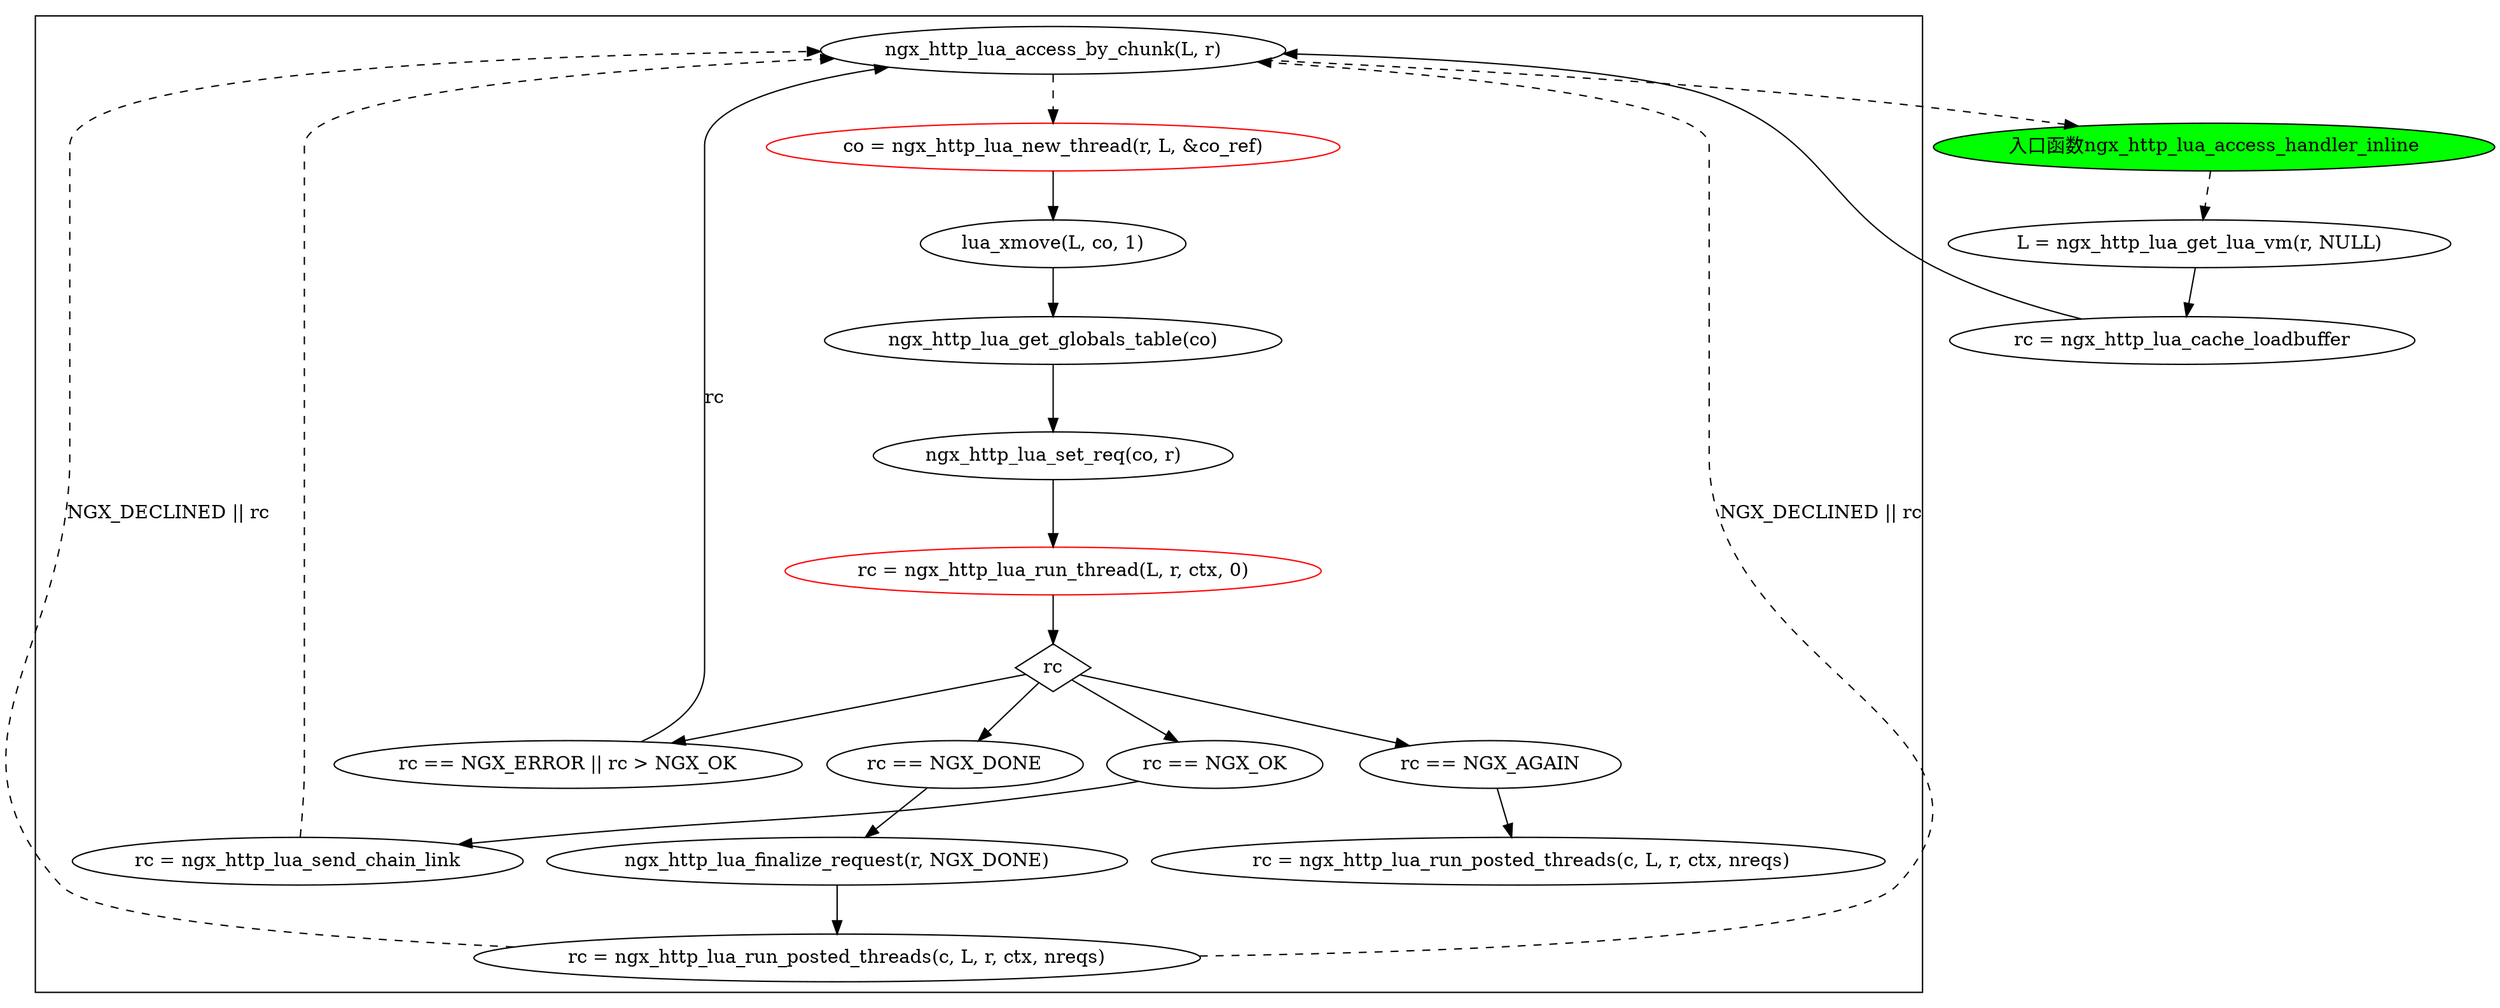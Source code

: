 digraph {
    "入口函数ngx_http_lua_access_handler_inline"[style=filled, fillcolor=green];
    "入口函数ngx_http_lua_access_handler_inline"->"L = ngx_http_lua_get_lua_vm(r, NULL)"[style=dashed];
    "L = ngx_http_lua_get_lua_vm(r, NULL)"->"rc = ngx_http_lua_cache_loadbuffer";
    "rc = ngx_http_lua_cache_loadbuffer"->"ngx_http_lua_access_by_chunk(L, r)";
    "ngx_http_lua_access_by_chunk(L, r)"->"入口函数ngx_http_lua_access_handler_inline"[style=dashed];

    subgraph cluster_ngx_http_lua_access_by_chunk {
      "rc"[shape=diamond];
        "co = ngx_http_lua_new_thread(r, L, &co_ref)"[color=red];
        "rc = ngx_http_lua_run_thread(L, r, ctx, 0)"[color=red];

        "ngx_http_lua_access_by_chunk(L, r)"->"co = ngx_http_lua_new_thread(r, L, &co_ref)"[style=dashed];
        "co = ngx_http_lua_new_thread(r, L, &co_ref)"->"lua_xmove(L, co, 1)";
        "lua_xmove(L, co, 1)"->"ngx_http_lua_get_globals_table(co)";
        "ngx_http_lua_get_globals_table(co)"->"ngx_http_lua_set_req(co, r)";
        "ngx_http_lua_set_req(co, r)"->"rc = ngx_http_lua_run_thread(L, r, ctx, 0)";

        "rc = ngx_http_lua_run_thread(L, r, ctx, 0)"->"rc";
        "rc"->"rc == NGX_ERROR || rc > NGX_OK";
        "rc == NGX_ERROR || rc > NGX_OK"->"ngx_http_lua_access_by_chunk(L, r)"[label=rc];
        "rc"->"rc == NGX_AGAIN";
        "rc == NGX_AGAIN"->" rc = ngx_http_lua_run_posted_threads(c, L, r, ctx, nreqs)";
        "rc = ngx_http_lua_run_posted_threads(c, L, r, ctx, nreqs)"->"ngx_http_lua_access_by_chunk(L, r)"[style=dashed,label="NGX_DECLINED || rc"];
        "rc"->"rc == NGX_DONE";
        "rc == NGX_DONE"->"ngx_http_lua_finalize_request(r, NGX_DONE)";
        "ngx_http_lua_finalize_request(r, NGX_DONE)"->"rc = ngx_http_lua_run_posted_threads(c, L, r, ctx, nreqs)";
        "rc = ngx_http_lua_run_posted_threads(c, L, r, ctx, nreqs)"->"ngx_http_lua_access_by_chunk(L, r)"[style=dashed,label="NGX_DECLINED || rc"];
        "rc"->"rc == NGX_OK";
        "rc == NGX_OK"->"rc = ngx_http_lua_send_chain_link";
        "rc = ngx_http_lua_send_chain_link"->"ngx_http_lua_access_by_chunk(L, r)"[style=dashed, labe=NGX_OK];
    }
}
